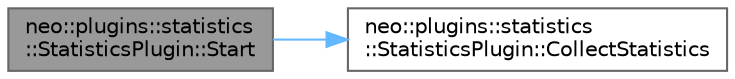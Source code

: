 digraph "neo::plugins::statistics::StatisticsPlugin::Start"
{
 // LATEX_PDF_SIZE
  bgcolor="transparent";
  edge [fontname=Helvetica,fontsize=10,labelfontname=Helvetica,labelfontsize=10];
  node [fontname=Helvetica,fontsize=10,shape=box,height=0.2,width=0.4];
  rankdir="LR";
  Node1 [id="Node000001",label="neo::plugins::statistics\l::StatisticsPlugin::Start",height=0.2,width=0.4,color="gray40", fillcolor="grey60", style="filled", fontcolor="black",tooltip="Starts the plugin."];
  Node1 -> Node2 [id="edge1_Node000001_Node000002",color="steelblue1",style="solid",tooltip=" "];
  Node2 [id="Node000002",label="neo::plugins::statistics\l::StatisticsPlugin::CollectStatistics",height=0.2,width=0.4,color="grey40", fillcolor="white", style="filled",URL="$classneo_1_1plugins_1_1statistics_1_1_statistics_plugin.html#a04f73858193b1e60047354ee132a1bbd",tooltip="Collects statistics."];
}
